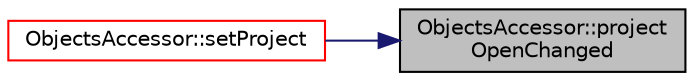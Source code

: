 digraph "ObjectsAccessor::projectOpenChanged"
{
 // LATEX_PDF_SIZE
  edge [fontname="Helvetica",fontsize="10",labelfontname="Helvetica",labelfontsize="10"];
  node [fontname="Helvetica",fontsize="10",shape=record];
  rankdir="RL";
  Node1 [label="ObjectsAccessor::project\lOpenChanged",height=0.2,width=0.4,color="black", fillcolor="grey75", style="filled", fontcolor="black",tooltip=" "];
  Node1 -> Node2 [dir="back",color="midnightblue",fontsize="10",style="solid",fontname="Helvetica"];
  Node2 [label="ObjectsAccessor::setProject",height=0.2,width=0.4,color="red", fillcolor="white", style="filled",URL="$class_objects_accessor.html#a887c236ace3f47fcdd493c2513ebf318",tooltip=" "];
}
